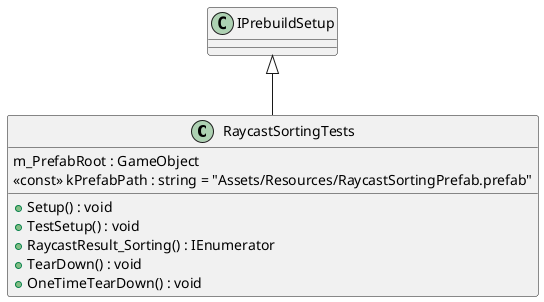 @startuml
class RaycastSortingTests {
    m_PrefabRoot : GameObject
    <<const>> kPrefabPath : string = "Assets/Resources/RaycastSortingPrefab.prefab"
    + Setup() : void
    + TestSetup() : void
    + RaycastResult_Sorting() : IEnumerator
    + TearDown() : void
    + OneTimeTearDown() : void
}
IPrebuildSetup <|-- RaycastSortingTests
@enduml
